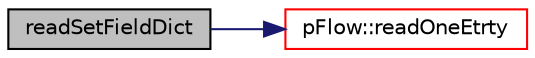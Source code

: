 digraph "readSetFieldDict"
{
 // LATEX_PDF_SIZE
  edge [fontname="Helvetica",fontsize="10",labelfontname="Helvetica",labelfontsize="10"];
  node [fontname="Helvetica",fontsize="10",shape=record];
  rankdir="LR";
  Node1 [label="readSetFieldDict",height=0.2,width=0.4,color="black", fillcolor="grey75", style="filled", fontcolor="black",tooltip=" "];
  Node1 -> Node2 [color="midnightblue",fontsize="10",style="solid",fontname="Helvetica"];
  Node2 [label="pFlow::readOneEtrty",height=0.2,width=0.4,color="red", fillcolor="white", style="filled",URL="$namespacepFlow.html#afbd00f22c1d10b181b8fc5f49c0d352a",tooltip=" "];
}
